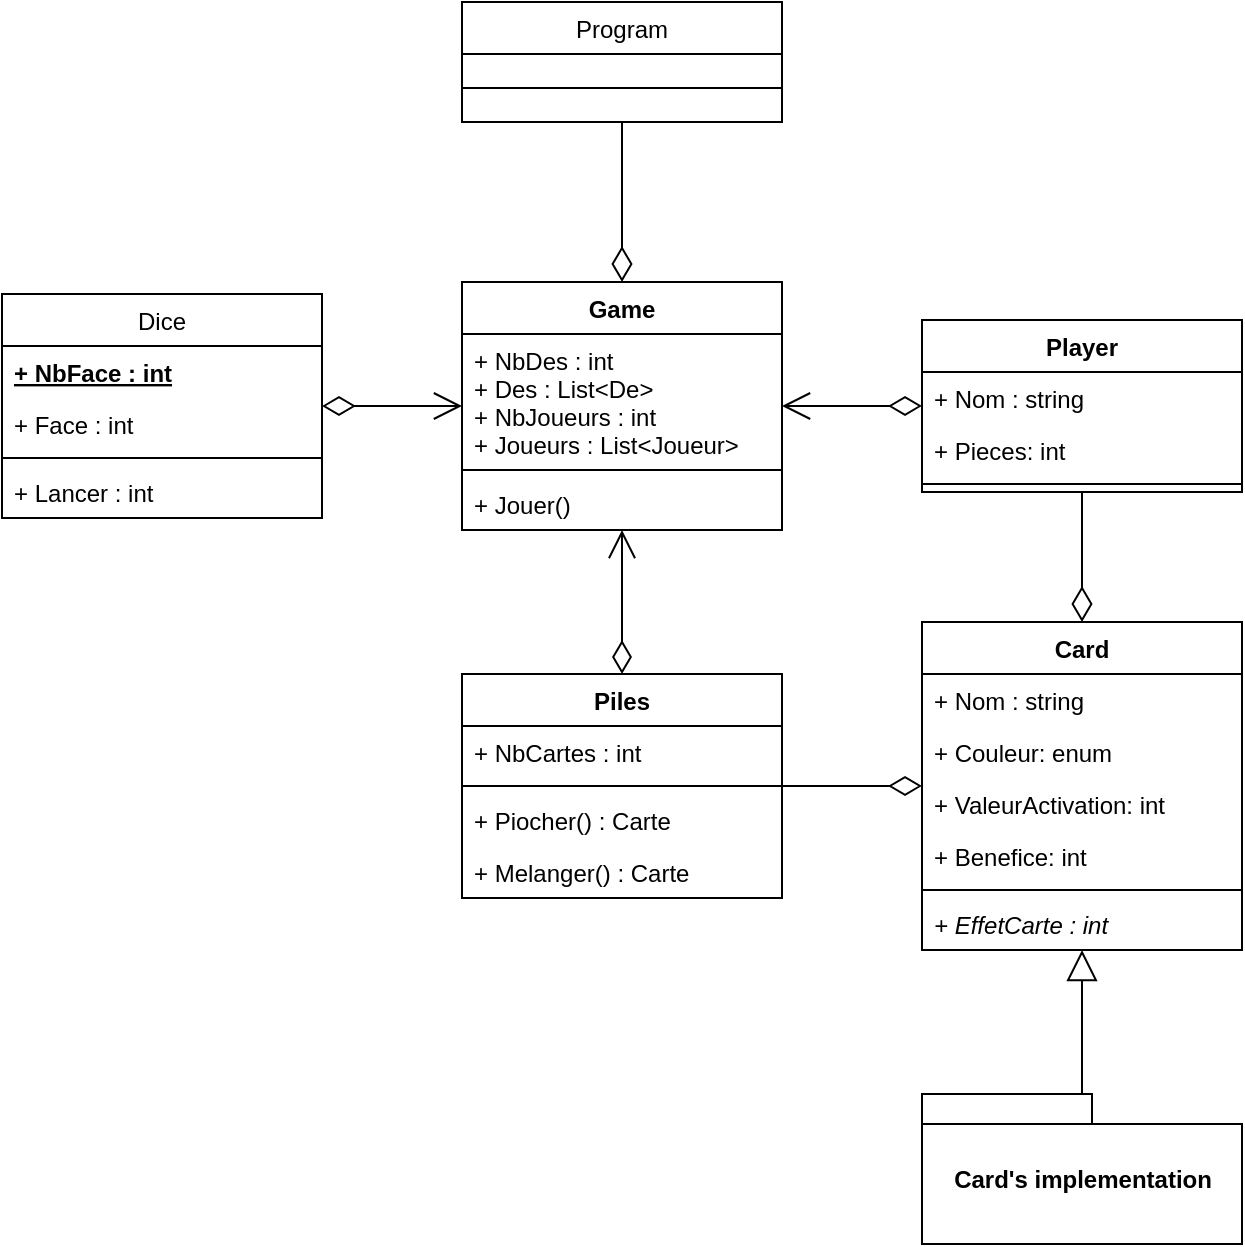<mxfile version="13.8.5" type="device"><diagram id="C5RBs43oDa-KdzZeNtuy" name="Page-1"><mxGraphModel dx="689" dy="824" grid="1" gridSize="10" guides="1" tooltips="1" connect="1" arrows="1" fold="1" page="1" pageScale="1" pageWidth="827" pageHeight="1169" math="0" shadow="0"><root><mxCell id="WIyWlLk6GJQsqaUBKTNV-0"/><mxCell id="WIyWlLk6GJQsqaUBKTNV-1" parent="WIyWlLk6GJQsqaUBKTNV-0"/><mxCell id="J8EQM5KwWhNzTSTR-xgG-9" value="Game" style="swimlane;fontStyle=1;align=center;verticalAlign=top;childLayout=stackLayout;horizontal=1;startSize=26;horizontalStack=0;resizeParent=1;resizeParentMax=0;resizeLast=0;collapsible=1;marginBottom=0;" parent="WIyWlLk6GJQsqaUBKTNV-1" vertex="1"><mxGeometry x="280" y="179" width="160" height="124" as="geometry"/></mxCell><mxCell id="J8EQM5KwWhNzTSTR-xgG-10" value="+ NbDes : int&#10;+ Des : List&lt;De&gt;&#10;+ NbJoueurs : int&#10;+ Joueurs : List&lt;Joueur&gt;&#10;" style="text;strokeColor=none;fillColor=none;align=left;verticalAlign=top;spacingLeft=4;spacingRight=4;overflow=hidden;rotatable=0;points=[[0,0.5],[1,0.5]];portConstraint=eastwest;" parent="J8EQM5KwWhNzTSTR-xgG-9" vertex="1"><mxGeometry y="26" width="160" height="64" as="geometry"/></mxCell><mxCell id="J8EQM5KwWhNzTSTR-xgG-11" value="" style="line;strokeWidth=1;fillColor=none;align=left;verticalAlign=middle;spacingTop=-1;spacingLeft=3;spacingRight=3;rotatable=0;labelPosition=right;points=[];portConstraint=eastwest;" parent="J8EQM5KwWhNzTSTR-xgG-9" vertex="1"><mxGeometry y="90" width="160" height="8" as="geometry"/></mxCell><mxCell id="J8EQM5KwWhNzTSTR-xgG-12" value="+ Jouer()" style="text;strokeColor=none;fillColor=none;align=left;verticalAlign=top;spacingLeft=4;spacingRight=4;overflow=hidden;rotatable=0;points=[[0,0.5],[1,0.5]];portConstraint=eastwest;" parent="J8EQM5KwWhNzTSTR-xgG-9" vertex="1"><mxGeometry y="98" width="160" height="26" as="geometry"/></mxCell><mxCell id="J8EQM5KwWhNzTSTR-xgG-17" value="1" style="endArrow=open;html=1;endSize=12;startArrow=diamondThin;startSize=14;startFill=0;edgeStyle=orthogonalEdgeStyle;align=left;verticalAlign=bottom;noLabel=1;fontColor=none;" parent="WIyWlLk6GJQsqaUBKTNV-1" source="Zb8sV_GfACjOkv7MPAye-10" target="J8EQM5KwWhNzTSTR-xgG-9" edge="1"><mxGeometry x="-1" y="3" relative="1" as="geometry"><mxPoint x="200" y="388" as="sourcePoint"/><mxPoint x="230" y="189" as="targetPoint"/></mxGeometry></mxCell><mxCell id="J8EQM5KwWhNzTSTR-xgG-19" value="1" style="endArrow=open;html=1;endSize=12;startArrow=diamondThin;startSize=14;startFill=0;edgeStyle=orthogonalEdgeStyle;align=left;verticalAlign=bottom;noLabel=1;fontColor=none;" parent="WIyWlLk6GJQsqaUBKTNV-1" source="J8EQM5KwWhNzTSTR-xgG-30" edge="1" target="J8EQM5KwWhNzTSTR-xgG-9"><mxGeometry x="-1" y="3" relative="1" as="geometry"><mxPoint x="400" y="477" as="sourcePoint"/><mxPoint x="290" y="539" as="targetPoint"/></mxGeometry></mxCell><mxCell id="Zb8sV_GfACjOkv7MPAye-5" style="edgeStyle=orthogonalEdgeStyle;rounded=0;orthogonalLoop=1;jettySize=auto;html=1;endArrow=none;endFill=0;endSize=15;startArrow=diamondThin;startFill=0;strokeWidth=1;startSize=15;" edge="1" parent="WIyWlLk6GJQsqaUBKTNV-1" source="J8EQM5KwWhNzTSTR-xgG-20" target="J8EQM5KwWhNzTSTR-xgG-30"><mxGeometry relative="1" as="geometry"/></mxCell><mxCell id="J8EQM5KwWhNzTSTR-xgG-20" value="Card" style="swimlane;fontStyle=1;align=center;verticalAlign=top;childLayout=stackLayout;horizontal=1;startSize=26;horizontalStack=0;resizeParent=1;resizeParentMax=0;resizeLast=0;collapsible=1;marginBottom=0;fontColor=none;" parent="WIyWlLk6GJQsqaUBKTNV-1" vertex="1"><mxGeometry x="510" y="349" width="160" height="164" as="geometry"/></mxCell><mxCell id="Zb8sV_GfACjOkv7MPAye-18" value="+ Nom : string" style="text;align=left;verticalAlign=top;spacingLeft=4;spacingRight=4;overflow=hidden;rotatable=0;points=[[0,0.5],[1,0.5]];portConstraint=eastwest;" vertex="1" parent="J8EQM5KwWhNzTSTR-xgG-20"><mxGeometry y="26" width="160" height="26" as="geometry"/></mxCell><mxCell id="Zb8sV_GfACjOkv7MPAye-20" value="+ Couleur: enum" style="text;align=left;verticalAlign=top;spacingLeft=4;spacingRight=4;overflow=hidden;rotatable=0;points=[[0,0.5],[1,0.5]];portConstraint=eastwest;" vertex="1" parent="J8EQM5KwWhNzTSTR-xgG-20"><mxGeometry y="52" width="160" height="26" as="geometry"/></mxCell><mxCell id="Zb8sV_GfACjOkv7MPAye-21" value="+ ValeurActivation: int" style="text;align=left;verticalAlign=top;spacingLeft=4;spacingRight=4;overflow=hidden;rotatable=0;points=[[0,0.5],[1,0.5]];portConstraint=eastwest;" vertex="1" parent="J8EQM5KwWhNzTSTR-xgG-20"><mxGeometry y="78" width="160" height="26" as="geometry"/></mxCell><mxCell id="Zb8sV_GfACjOkv7MPAye-19" value="+ Benefice: int" style="text;align=left;verticalAlign=top;spacingLeft=4;spacingRight=4;overflow=hidden;rotatable=0;points=[[0,0.5],[1,0.5]];portConstraint=eastwest;" vertex="1" parent="J8EQM5KwWhNzTSTR-xgG-20"><mxGeometry y="104" width="160" height="26" as="geometry"/></mxCell><mxCell id="J8EQM5KwWhNzTSTR-xgG-22" value="" style="line;strokeWidth=1;fillColor=none;align=left;verticalAlign=middle;spacingTop=-1;spacingLeft=3;spacingRight=3;rotatable=0;labelPosition=right;points=[];portConstraint=eastwest;" parent="J8EQM5KwWhNzTSTR-xgG-20" vertex="1"><mxGeometry y="130" width="160" height="8" as="geometry"/></mxCell><mxCell id="Zb8sV_GfACjOkv7MPAye-8" value="+ EffetCarte : int" style="text;align=left;verticalAlign=top;spacingLeft=4;spacingRight=4;overflow=hidden;rotatable=0;points=[[0,0.5],[1,0.5]];portConstraint=eastwest;fontStyle=2" vertex="1" parent="J8EQM5KwWhNzTSTR-xgG-20"><mxGeometry y="138" width="160" height="26" as="geometry"/></mxCell><mxCell id="J8EQM5KwWhNzTSTR-xgG-29" value="1" style="endArrow=none;html=1;endSize=12;startArrow=diamondThin;startSize=14;startFill=0;edgeStyle=orthogonalEdgeStyle;align=left;verticalAlign=bottom;noLabel=1;fontColor=none;endFill=0;" parent="WIyWlLk6GJQsqaUBKTNV-1" source="J8EQM5KwWhNzTSTR-xgG-20" target="Zb8sV_GfACjOkv7MPAye-24" edge="1"><mxGeometry x="-1" y="3" relative="1" as="geometry"><mxPoint x="530" y="499" as="sourcePoint"/><mxPoint x="440" y="558" as="targetPoint"/></mxGeometry></mxCell><mxCell id="J8EQM5KwWhNzTSTR-xgG-30" value="Player" style="swimlane;fontStyle=1;align=center;verticalAlign=top;childLayout=stackLayout;horizontal=1;startSize=26;horizontalStack=0;resizeParent=1;resizeParentMax=0;resizeLast=0;collapsible=1;marginBottom=0;fontColor=none;" parent="WIyWlLk6GJQsqaUBKTNV-1" vertex="1"><mxGeometry x="510" y="198" width="160" height="86" as="geometry"/></mxCell><mxCell id="Zb8sV_GfACjOkv7MPAye-23" value="+ Nom : string" style="text;align=left;verticalAlign=top;spacingLeft=4;spacingRight=4;overflow=hidden;rotatable=0;points=[[0,0.5],[1,0.5]];portConstraint=eastwest;" vertex="1" parent="J8EQM5KwWhNzTSTR-xgG-30"><mxGeometry y="26" width="160" height="26" as="geometry"/></mxCell><mxCell id="Zb8sV_GfACjOkv7MPAye-22" value="+ Pieces: int" style="text;align=left;verticalAlign=top;spacingLeft=4;spacingRight=4;overflow=hidden;rotatable=0;points=[[0,0.5],[1,0.5]];portConstraint=eastwest;" vertex="1" parent="J8EQM5KwWhNzTSTR-xgG-30"><mxGeometry y="52" width="160" height="26" as="geometry"/></mxCell><mxCell id="J8EQM5KwWhNzTSTR-xgG-32" value="" style="line;strokeWidth=1;fillColor=none;align=left;verticalAlign=middle;spacingTop=-1;spacingLeft=3;spacingRight=3;rotatable=0;labelPosition=right;points=[];portConstraint=eastwest;" parent="J8EQM5KwWhNzTSTR-xgG-30" vertex="1"><mxGeometry y="78" width="160" height="8" as="geometry"/></mxCell><mxCell id="Zb8sV_GfACjOkv7MPAye-2" style="edgeStyle=orthogonalEdgeStyle;rounded=0;orthogonalLoop=1;jettySize=auto;html=1;endArrow=diamondThin;endFill=0;endSize=15;" edge="1" parent="WIyWlLk6GJQsqaUBKTNV-1" source="Zb8sV_GfACjOkv7MPAye-3" target="J8EQM5KwWhNzTSTR-xgG-9"><mxGeometry relative="1" as="geometry"/></mxCell><mxCell id="J8EQM5KwWhNzTSTR-xgG-39" value="1" style="endArrow=open;html=1;endSize=12;startArrow=diamondThin;startSize=14;startFill=0;edgeStyle=orthogonalEdgeStyle;align=left;verticalAlign=bottom;noLabel=1;fontColor=none;" parent="WIyWlLk6GJQsqaUBKTNV-1" source="Zb8sV_GfACjOkv7MPAye-24" target="J8EQM5KwWhNzTSTR-xgG-9" edge="1"><mxGeometry x="-1" y="3" relative="1" as="geometry"><mxPoint x="360" y="513" as="sourcePoint"/><mxPoint x="510" y="679" as="targetPoint"/></mxGeometry></mxCell><mxCell id="Zb8sV_GfACjOkv7MPAye-3" value="Program" style="swimlane;fontStyle=0;align=center;verticalAlign=top;childLayout=stackLayout;horizontal=1;startSize=26;horizontalStack=0;resizeParent=1;resizeLast=0;collapsible=1;marginBottom=0;rounded=0;shadow=0;strokeWidth=1;" vertex="1" parent="WIyWlLk6GJQsqaUBKTNV-1"><mxGeometry x="280" y="39" width="160" height="60" as="geometry"><mxRectangle x="230" y="140" width="160" height="26" as="alternateBounds"/></mxGeometry></mxCell><mxCell id="Zb8sV_GfACjOkv7MPAye-4" value="" style="line;html=1;strokeWidth=1;align=left;verticalAlign=middle;spacingTop=-1;spacingLeft=3;spacingRight=3;rotatable=0;labelPosition=right;points=[];portConstraint=eastwest;" vertex="1" parent="Zb8sV_GfACjOkv7MPAye-3"><mxGeometry y="26" width="160" height="34" as="geometry"/></mxCell><mxCell id="Zb8sV_GfACjOkv7MPAye-6" style="edgeStyle=orthogonalEdgeStyle;rounded=0;orthogonalLoop=1;jettySize=auto;html=1;endArrow=block;endFill=0;endSize=13;" edge="1" parent="WIyWlLk6GJQsqaUBKTNV-1" source="Zb8sV_GfACjOkv7MPAye-7" target="J8EQM5KwWhNzTSTR-xgG-20"><mxGeometry relative="1" as="geometry"><mxPoint x="640" y="550" as="targetPoint"/></mxGeometry></mxCell><mxCell id="Zb8sV_GfACjOkv7MPAye-7" value="Card's implementation" style="shape=folder;fontStyle=1;spacingTop=10;tabWidth=85;tabHeight=15;tabPosition=left;html=1;" vertex="1" parent="WIyWlLk6GJQsqaUBKTNV-1"><mxGeometry x="510" y="585" width="160" height="75" as="geometry"/></mxCell><mxCell id="Zb8sV_GfACjOkv7MPAye-10" value="Dice" style="swimlane;fontStyle=0;align=center;verticalAlign=top;childLayout=stackLayout;horizontal=1;startSize=26;horizontalStack=0;resizeParent=1;resizeLast=0;collapsible=1;marginBottom=0;rounded=0;shadow=0;strokeWidth=1;" vertex="1" parent="WIyWlLk6GJQsqaUBKTNV-1"><mxGeometry x="50" y="185" width="160" height="112" as="geometry"><mxRectangle x="230" y="140" width="160" height="26" as="alternateBounds"/></mxGeometry></mxCell><mxCell id="Zb8sV_GfACjOkv7MPAye-14" value="+ NbFace : int" style="text;align=left;verticalAlign=top;spacingLeft=4;spacingRight=4;overflow=hidden;rotatable=0;points=[[0,0.5],[1,0.5]];portConstraint=eastwest;fontStyle=5" vertex="1" parent="Zb8sV_GfACjOkv7MPAye-10"><mxGeometry y="26" width="160" height="26" as="geometry"/></mxCell><mxCell id="Zb8sV_GfACjOkv7MPAye-11" value="+ Face : int" style="text;align=left;verticalAlign=top;spacingLeft=4;spacingRight=4;overflow=hidden;rotatable=0;points=[[0,0.5],[1,0.5]];portConstraint=eastwest;" vertex="1" parent="Zb8sV_GfACjOkv7MPAye-10"><mxGeometry y="52" width="160" height="26" as="geometry"/></mxCell><mxCell id="Zb8sV_GfACjOkv7MPAye-12" value="" style="line;html=1;strokeWidth=1;align=left;verticalAlign=middle;spacingTop=-1;spacingLeft=3;spacingRight=3;rotatable=0;labelPosition=right;points=[];portConstraint=eastwest;" vertex="1" parent="Zb8sV_GfACjOkv7MPAye-10"><mxGeometry y="78" width="160" height="8" as="geometry"/></mxCell><mxCell id="Zb8sV_GfACjOkv7MPAye-13" value="+ Lancer : int" style="text;align=left;verticalAlign=top;spacingLeft=4;spacingRight=4;overflow=hidden;rotatable=0;points=[[0,0.5],[1,0.5]];portConstraint=eastwest;" vertex="1" parent="Zb8sV_GfACjOkv7MPAye-10"><mxGeometry y="86" width="160" height="26" as="geometry"/></mxCell><mxCell id="Zb8sV_GfACjOkv7MPAye-24" value="Piles" style="swimlane;fontStyle=1;align=center;verticalAlign=top;childLayout=stackLayout;horizontal=1;startSize=26;horizontalStack=0;resizeParent=1;resizeParentMax=0;resizeLast=0;collapsible=1;marginBottom=0;fontColor=none;" vertex="1" parent="WIyWlLk6GJQsqaUBKTNV-1"><mxGeometry x="280" y="375" width="160" height="112" as="geometry"/></mxCell><mxCell id="Zb8sV_GfACjOkv7MPAye-31" value="+ NbCartes : int" style="text;align=left;verticalAlign=top;spacingLeft=4;spacingRight=4;overflow=hidden;rotatable=0;points=[[0,0.5],[1,0.5]];portConstraint=eastwest;" vertex="1" parent="Zb8sV_GfACjOkv7MPAye-24"><mxGeometry y="26" width="160" height="26" as="geometry"/></mxCell><mxCell id="Zb8sV_GfACjOkv7MPAye-29" value="" style="line;strokeWidth=1;fillColor=none;align=left;verticalAlign=middle;spacingTop=-1;spacingLeft=3;spacingRight=3;rotatable=0;labelPosition=right;points=[];portConstraint=eastwest;" vertex="1" parent="Zb8sV_GfACjOkv7MPAye-24"><mxGeometry y="52" width="160" height="8" as="geometry"/></mxCell><mxCell id="Zb8sV_GfACjOkv7MPAye-33" value="+ Piocher() : Carte" style="text;strokeColor=none;fillColor=none;align=left;verticalAlign=top;spacingLeft=4;spacingRight=4;overflow=hidden;rotatable=0;points=[[0,0.5],[1,0.5]];portConstraint=eastwest;" vertex="1" parent="Zb8sV_GfACjOkv7MPAye-24"><mxGeometry y="60" width="160" height="26" as="geometry"/></mxCell><mxCell id="Zb8sV_GfACjOkv7MPAye-32" value="+ Melanger() : Carte" style="text;strokeColor=none;fillColor=none;align=left;verticalAlign=top;spacingLeft=4;spacingRight=4;overflow=hidden;rotatable=0;points=[[0,0.5],[1,0.5]];portConstraint=eastwest;" vertex="1" parent="Zb8sV_GfACjOkv7MPAye-24"><mxGeometry y="86" width="160" height="26" as="geometry"/></mxCell></root></mxGraphModel></diagram></mxfile>